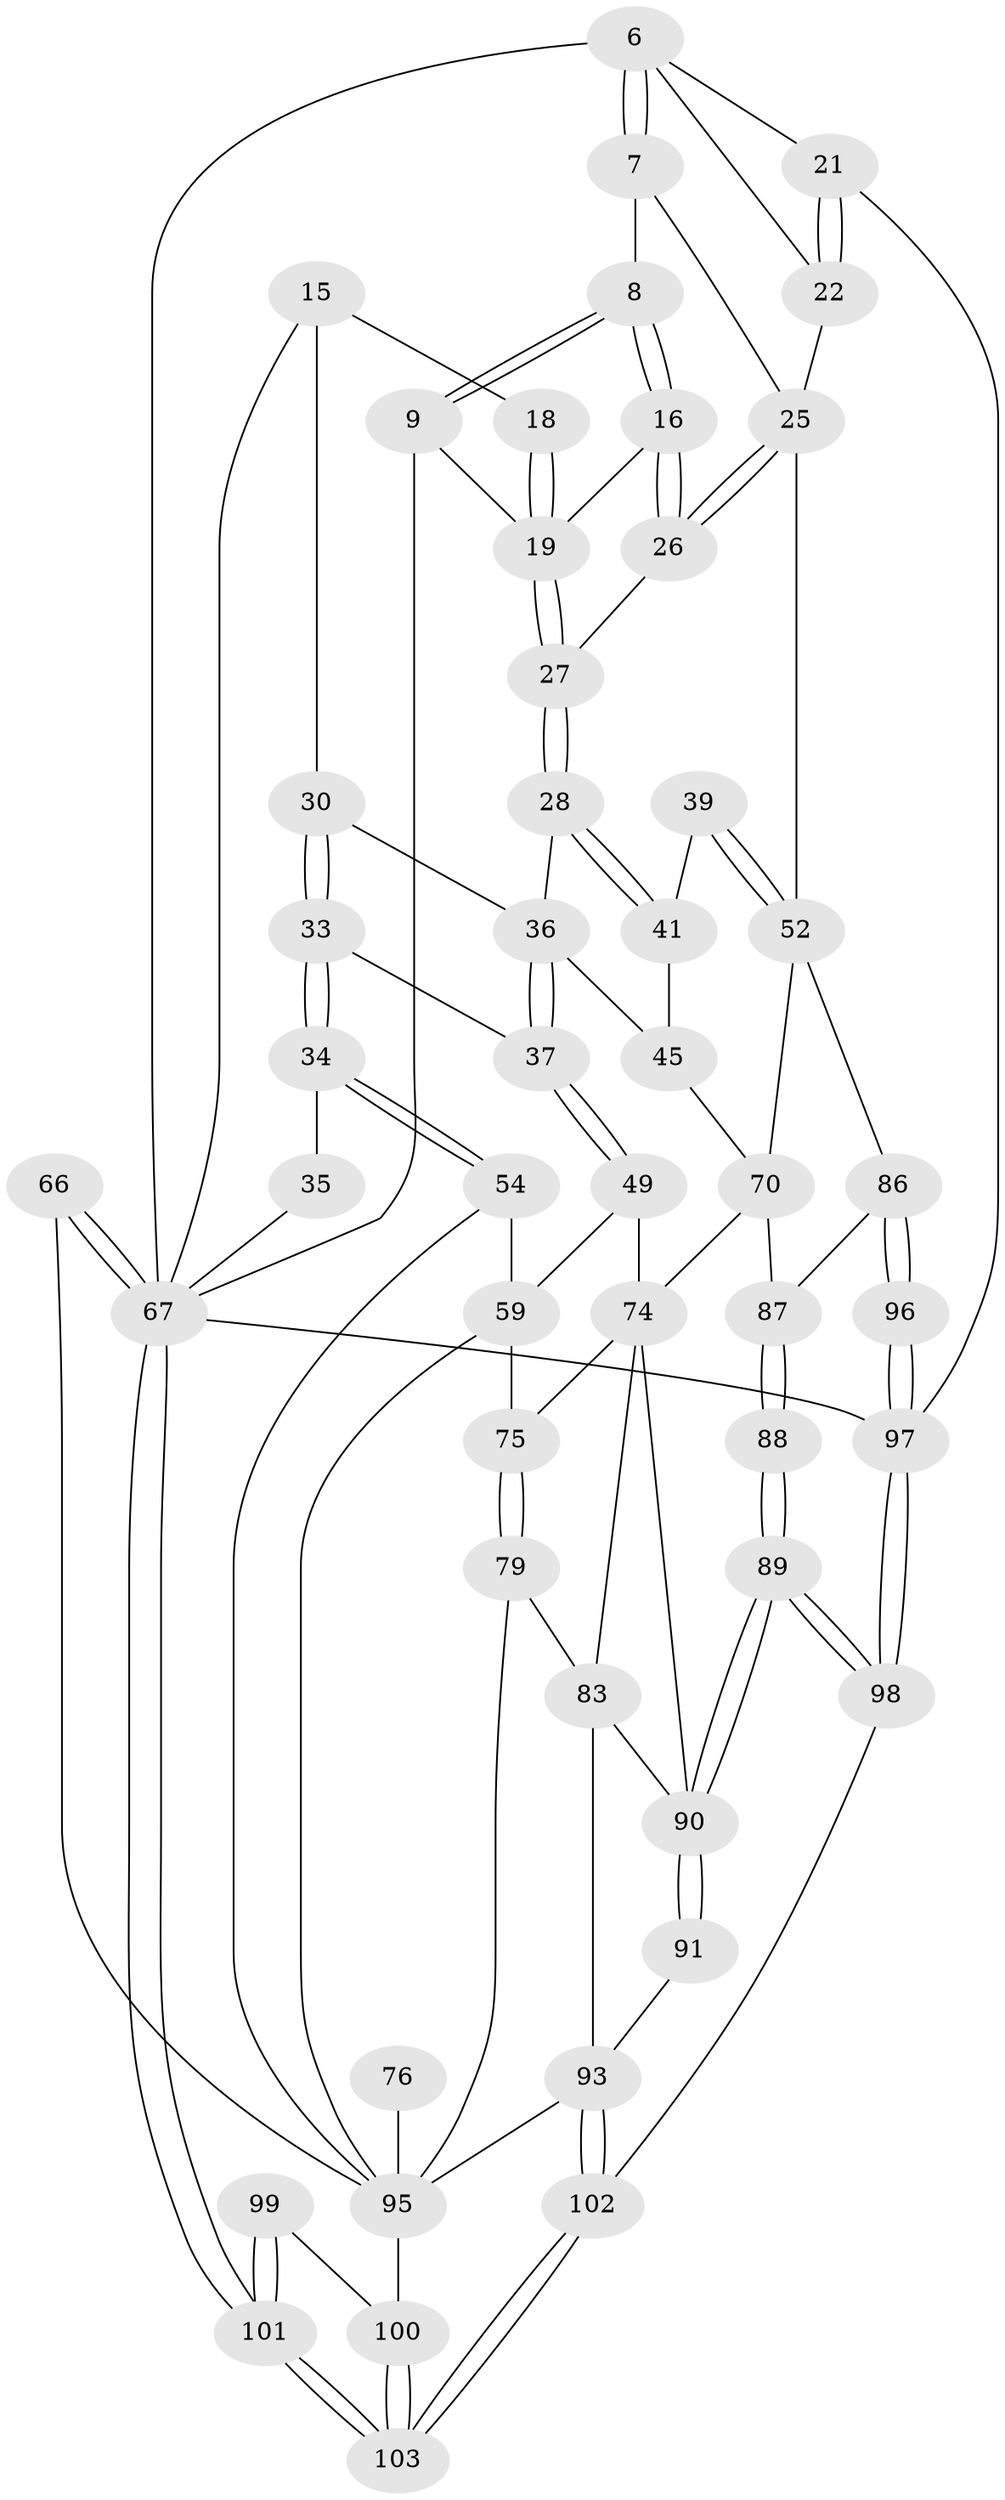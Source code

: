 // original degree distribution, {3: 0.038834951456310676, 6: 0.23300970873786409, 5: 0.5048543689320388, 4: 0.22330097087378642}
// Generated by graph-tools (version 1.1) at 2025/00/03/09/25 05:00:54]
// undirected, 51 vertices, 114 edges
graph export_dot {
graph [start="1"]
  node [color=gray90,style=filled];
  6 [pos="+0.8744419047117366+0.0948355216508056",super="+1"];
  7 [pos="+0.8744370373891498+0.09484470601644136"];
  8 [pos="+0.7886535980434236+0.16662524010554117"];
  9 [pos="+0.6851631317498433+0.029772637529486792"];
  15 [pos="+0.25031227388774285+0.19473841766953826",super="+14+13+12"];
  16 [pos="+0.7709815021801972+0.20727267919442124"];
  18 [pos="+0.558971229874896+0.21347618820636924",super="+11"];
  19 [pos="+0.5602965001236074+0.21718334592708946",super="+17"];
  21 [pos="+1+0"];
  22 [pos="+1+0.19289606292650668",super="+20"];
  25 [pos="+0.848943059228962+0.3554182543438026",super="+24"];
  26 [pos="+0.781458467806251+0.29092916965727317"];
  27 [pos="+0.5562164714632175+0.347328262864631"];
  28 [pos="+0.555492555076046+0.3483126526993906"];
  30 [pos="+0.3168119660733046+0.3018136501335156"];
  33 [pos="+0.26375210891550277+0.45289411823850795"];
  34 [pos="+0.2098789891249654+0.48576445080212993"];
  35 [pos="+0+0.3993847931701241",super="+32"];
  36 [pos="+0.39408571544326015+0.49848416232997594",super="+29"];
  37 [pos="+0.3445496648521636+0.5035927012445267"];
  39 [pos="+0.6527845728862143+0.5220629634785855"];
  41 [pos="+0.5651365845663726+0.3959873593722392",super="+40"];
  45 [pos="+0.4764963920174498+0.5573241054377776",super="+42"];
  49 [pos="+0.3867752146062497+0.628714593631872"];
  52 [pos="+0.6580460765065398+0.6093856441526069",super="+51+44+38"];
  54 [pos="+0.20306776994322884+0.5854220657242192"];
  59 [pos="+0.20051431655602123+0.7202252709909694",super="+53"];
  66 [pos="+0+0.887502665135101",super="+58"];
  67 [pos="+0+1",super="+2+31+3+5+50"];
  70 [pos="+0.6454882719650561+0.7686132669955245",super="+55"];
  74 [pos="+0.3960369234385158+0.8053723698040435",super="+72+71+48"];
  75 [pos="+0.37039114799760986+0.7337718779771184",super="+73"];
  76 [pos="+0.17149283207800117+0.7757915832455092"];
  79 [pos="+0.29828292478727314+0.8316355436238069"];
  83 [pos="+0.33784818997725585+0.8375360315206695",super="+82"];
  86 [pos="+0.8922962595863622+0.8391791390395112",super="+65"];
  87 [pos="+0.869041915652207+0.8381599575665079",super="+68+69"];
  88 [pos="+0.6704362472521873+0.9812649156599427"];
  89 [pos="+0.6295081193602562+1"];
  90 [pos="+0.5525345054826172+1",super="+84+85"];
  91 [pos="+0.4384962860584291+0.9376918894358541"];
  93 [pos="+0.2810633742678129+0.992793686098725",super="+92"];
  95 [pos="+0.01389022907965261+0.9204917651939596",super="+81+94+80"];
  96 [pos="+0.9109199514180745+0.9317472442285794",super="+62"];
  97 [pos="+0.8062693882340525+1",super="+61"];
  98 [pos="+0.6504585095708285+1"];
  99 [pos="+0.03972938571672105+0.9588779437041416"];
  100 [pos="+0.11085159714739942+0.980129261239068"];
  101 [pos="+0+1"];
  102 [pos="+0.25703940100774164+1"];
  103 [pos="+0.10842753795717733+1"];
  6 -- 7;
  6 -- 7;
  6 -- 22;
  6 -- 21;
  6 -- 67;
  7 -- 8;
  7 -- 25;
  8 -- 9;
  8 -- 9;
  8 -- 16;
  8 -- 16;
  9 -- 67;
  9 -- 19;
  15 -- 30;
  15 -- 67 [weight=2];
  15 -- 18 [weight=2];
  16 -- 26;
  16 -- 26;
  16 -- 19;
  18 -- 19 [weight=2];
  18 -- 19;
  19 -- 27;
  19 -- 27;
  21 -- 22 [weight=2];
  21 -- 22;
  21 -- 97;
  22 -- 25;
  25 -- 26;
  25 -- 26;
  25 -- 52 [weight=2];
  26 -- 27;
  27 -- 28;
  27 -- 28;
  28 -- 41;
  28 -- 41;
  28 -- 36;
  30 -- 33;
  30 -- 33;
  30 -- 36;
  33 -- 34;
  33 -- 34;
  33 -- 37;
  34 -- 35;
  34 -- 54;
  34 -- 54;
  35 -- 67 [weight=2];
  36 -- 37;
  36 -- 37;
  36 -- 45;
  37 -- 49;
  37 -- 49;
  39 -- 52 [weight=2];
  39 -- 52;
  39 -- 41;
  41 -- 45 [weight=2];
  45 -- 70;
  49 -- 74;
  49 -- 59;
  52 -- 86 [weight=2];
  52 -- 70;
  54 -- 95;
  54 -- 59;
  59 -- 95;
  59 -- 75;
  66 -- 67 [weight=2];
  66 -- 67;
  66 -- 95 [weight=2];
  67 -- 101;
  67 -- 101;
  67 -- 97;
  70 -- 87;
  70 -- 74 [weight=2];
  74 -- 75 [weight=2];
  74 -- 83;
  74 -- 90;
  75 -- 79;
  75 -- 79;
  76 -- 95 [weight=3];
  79 -- 83;
  79 -- 95;
  83 -- 93;
  83 -- 90;
  86 -- 87 [weight=2];
  86 -- 96 [weight=2];
  86 -- 96;
  87 -- 88 [weight=2];
  87 -- 88;
  88 -- 89;
  88 -- 89;
  89 -- 90;
  89 -- 90;
  89 -- 98;
  89 -- 98;
  90 -- 91 [weight=2];
  90 -- 91;
  91 -- 93;
  93 -- 102;
  93 -- 102;
  93 -- 95;
  95 -- 100;
  96 -- 97 [weight=2];
  96 -- 97;
  97 -- 98;
  97 -- 98;
  98 -- 102;
  99 -- 100;
  99 -- 101;
  99 -- 101;
  100 -- 103;
  100 -- 103;
  101 -- 103;
  101 -- 103;
  102 -- 103;
  102 -- 103;
}
